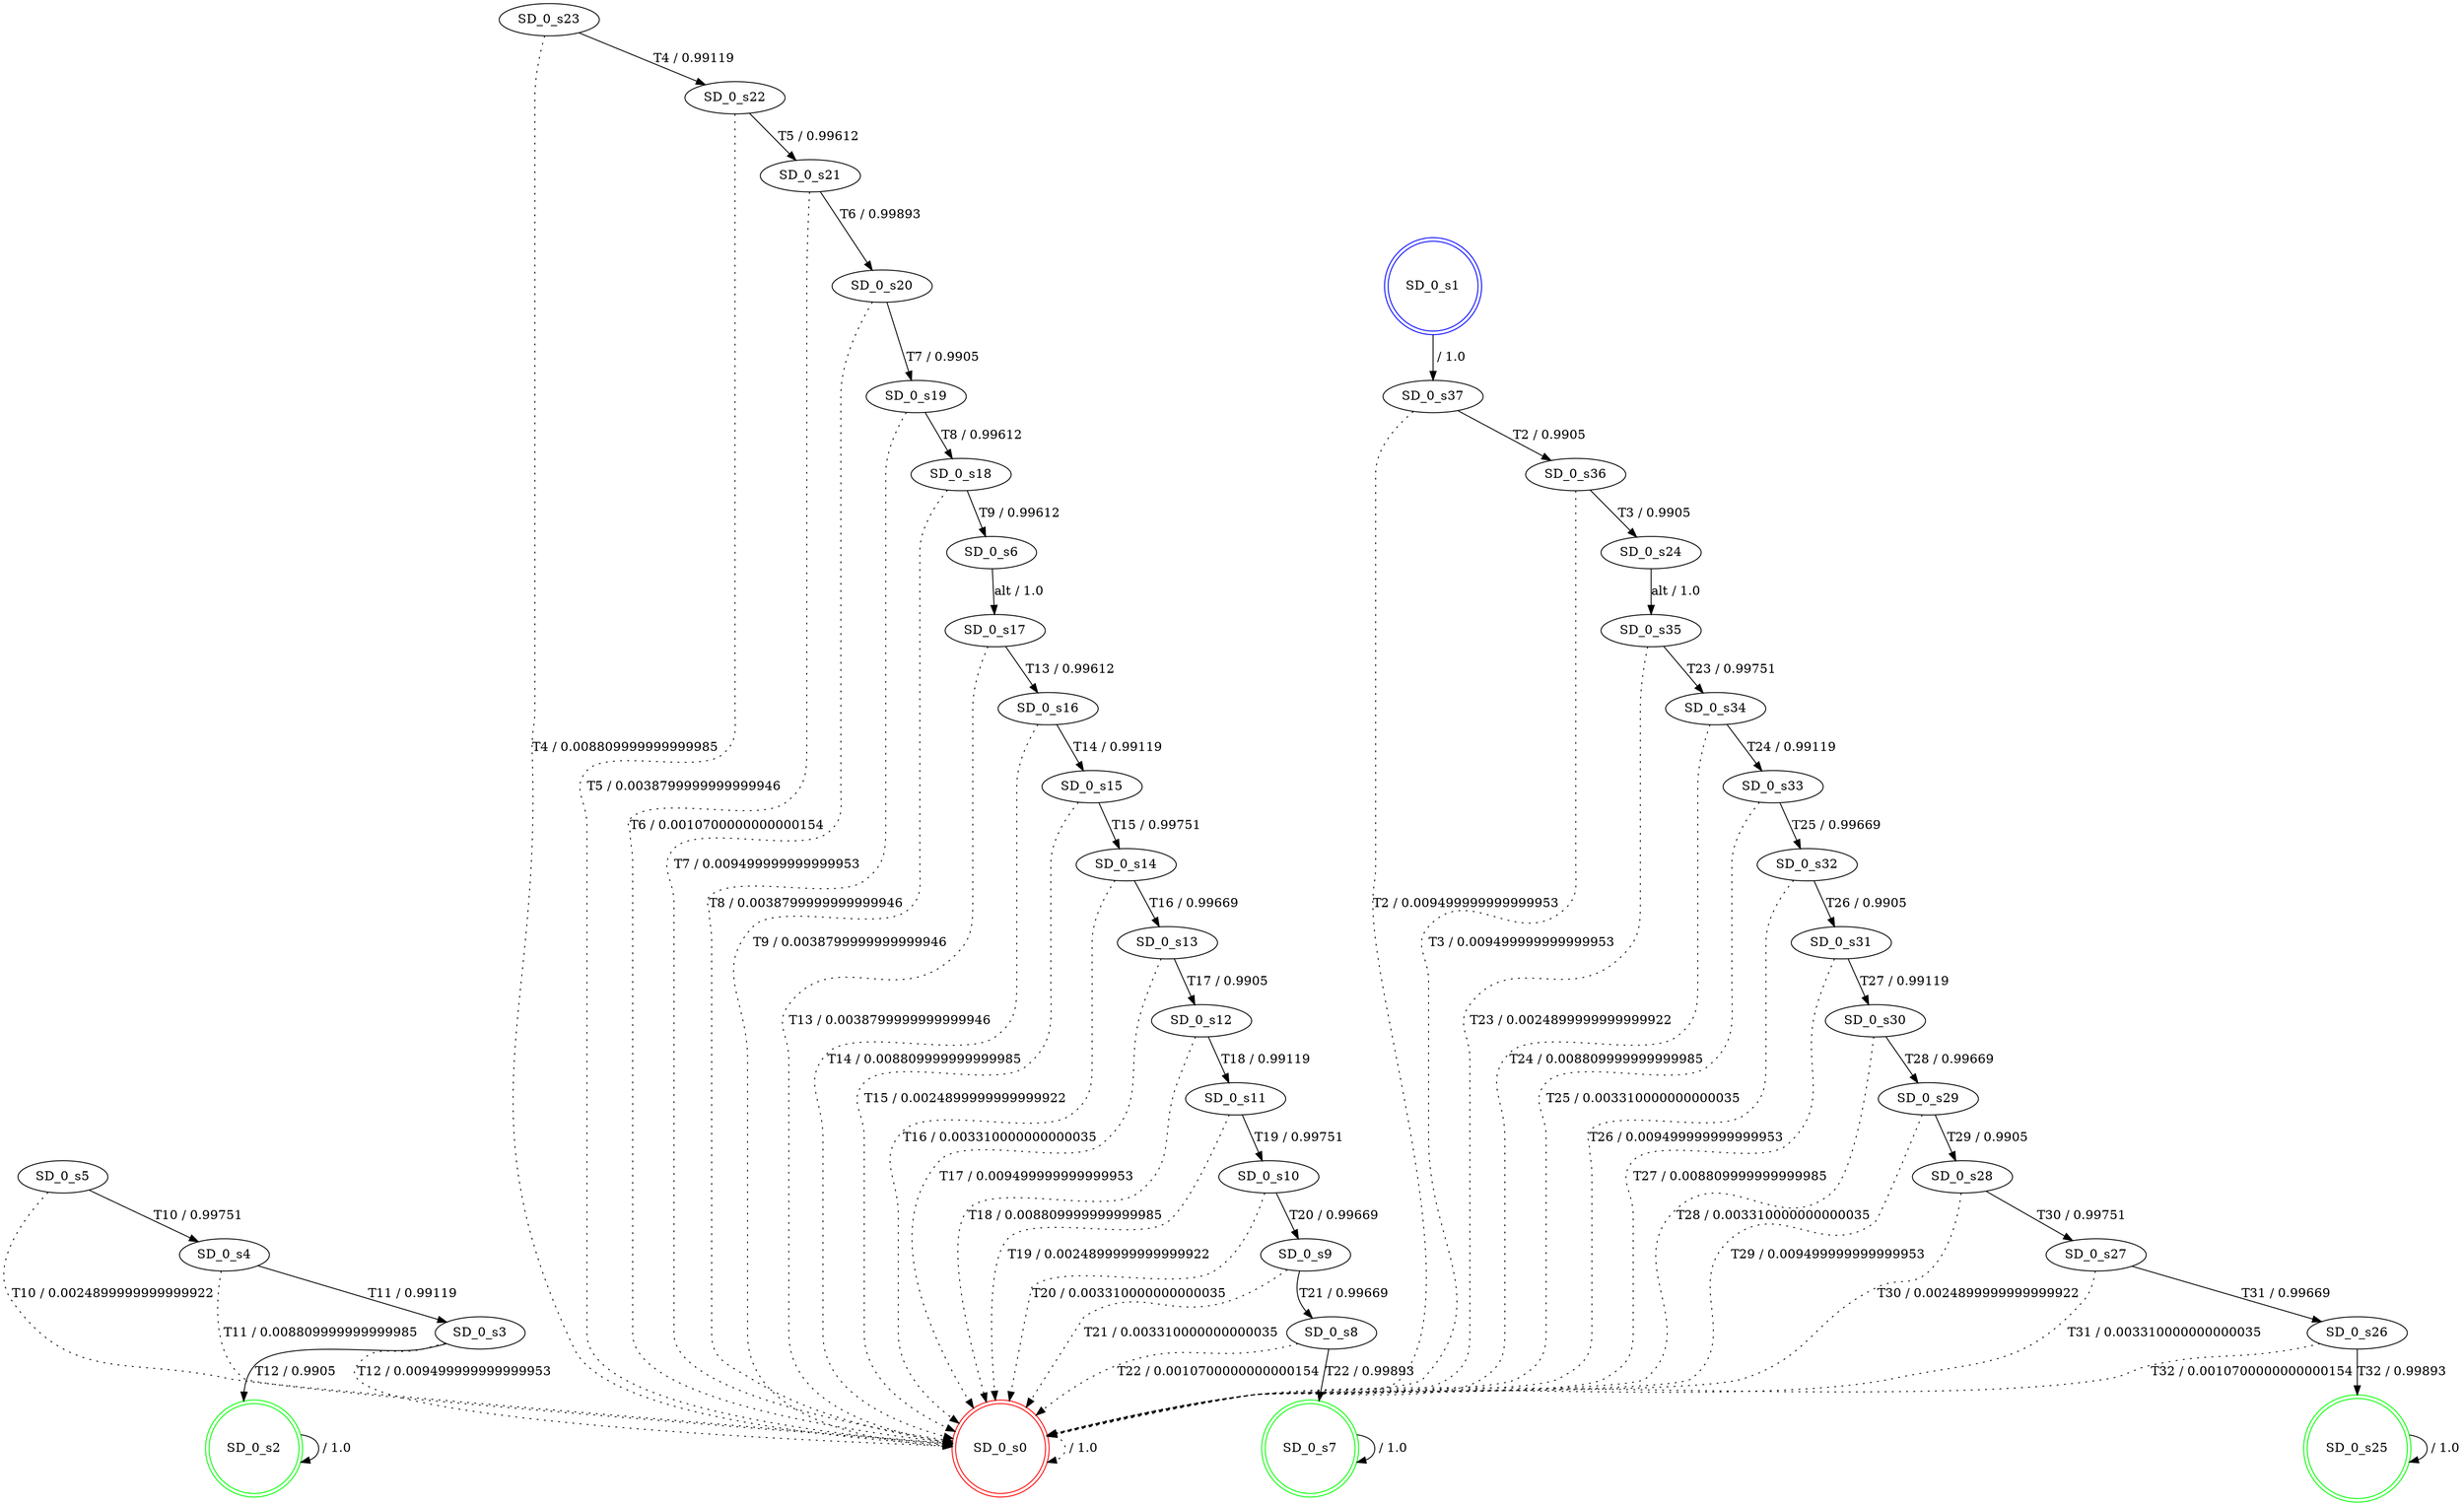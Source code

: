 digraph graphname {
SD_0_s0 [label="SD_0_s0",color=red,shape=doublecircle ];
SD_0_s1 [label="SD_0_s1",color=blue,shape=doublecircle ];
SD_0_s2 [label="SD_0_s2",color=green,shape=doublecircle ];
SD_0_s3 [label="SD_0_s3" ];
SD_0_s4 [label="SD_0_s4" ];
SD_0_s5 [label="SD_0_s5" ];
SD_0_s6 [label="SD_0_s6" ];
SD_0_s7 [label="SD_0_s7",color=green,shape=doublecircle ];
SD_0_s8 [label="SD_0_s8" ];
SD_0_s9 [label="SD_0_s9" ];
SD_0_s10 [label="SD_0_s10" ];
SD_0_s11 [label="SD_0_s11" ];
SD_0_s12 [label="SD_0_s12" ];
SD_0_s13 [label="SD_0_s13" ];
SD_0_s14 [label="SD_0_s14" ];
SD_0_s15 [label="SD_0_s15" ];
SD_0_s16 [label="SD_0_s16" ];
SD_0_s17 [label="SD_0_s17" ];
SD_0_s18 [label="SD_0_s18" ];
SD_0_s19 [label="SD_0_s19" ];
SD_0_s20 [label="SD_0_s20" ];
SD_0_s21 [label="SD_0_s21" ];
SD_0_s22 [label="SD_0_s22" ];
SD_0_s23 [label="SD_0_s23" ];
SD_0_s24 [label="SD_0_s24" ];
SD_0_s25 [label="SD_0_s25",color=green,shape=doublecircle ];
SD_0_s26 [label="SD_0_s26" ];
SD_0_s27 [label="SD_0_s27" ];
SD_0_s28 [label="SD_0_s28" ];
SD_0_s29 [label="SD_0_s29" ];
SD_0_s30 [label="SD_0_s30" ];
SD_0_s31 [label="SD_0_s31" ];
SD_0_s32 [label="SD_0_s32" ];
SD_0_s33 [label="SD_0_s33" ];
SD_0_s34 [label="SD_0_s34" ];
SD_0_s35 [label="SD_0_s35" ];
SD_0_s36 [label="SD_0_s36" ];
SD_0_s37 [label="SD_0_s37" ];
SD_0_s0 -> SD_0_s0 [label=" / 1.0", style=dotted];
SD_0_s1 -> SD_0_s37 [label=" / 1.0"];
SD_0_s2 -> SD_0_s2 [label=" / 1.0"];
SD_0_s3 -> SD_0_s2 [label="T12 / 0.9905"];
SD_0_s3 -> SD_0_s0 [label="T12 / 0.009499999999999953", style=dotted];
SD_0_s4 -> SD_0_s3 [label="T11 / 0.99119"];
SD_0_s4 -> SD_0_s0 [label="T11 / 0.008809999999999985", style=dotted];
SD_0_s5 -> SD_0_s4 [label="T10 / 0.99751"];
SD_0_s5 -> SD_0_s0 [label="T10 / 0.0024899999999999922", style=dotted];
SD_0_s6 -> SD_0_s17 [label="alt / 1.0"];
SD_0_s7 -> SD_0_s7 [label=" / 1.0"];
SD_0_s8 -> SD_0_s7 [label="T22 / 0.99893"];
SD_0_s8 -> SD_0_s0 [label="T22 / 0.0010700000000000154", style=dotted];
SD_0_s9 -> SD_0_s8 [label="T21 / 0.99669"];
SD_0_s9 -> SD_0_s0 [label="T21 / 0.003310000000000035", style=dotted];
SD_0_s10 -> SD_0_s9 [label="T20 / 0.99669"];
SD_0_s10 -> SD_0_s0 [label="T20 / 0.003310000000000035", style=dotted];
SD_0_s11 -> SD_0_s10 [label="T19 / 0.99751"];
SD_0_s11 -> SD_0_s0 [label="T19 / 0.0024899999999999922", style=dotted];
SD_0_s12 -> SD_0_s11 [label="T18 / 0.99119"];
SD_0_s12 -> SD_0_s0 [label="T18 / 0.008809999999999985", style=dotted];
SD_0_s13 -> SD_0_s12 [label="T17 / 0.9905"];
SD_0_s13 -> SD_0_s0 [label="T17 / 0.009499999999999953", style=dotted];
SD_0_s14 -> SD_0_s13 [label="T16 / 0.99669"];
SD_0_s14 -> SD_0_s0 [label="T16 / 0.003310000000000035", style=dotted];
SD_0_s15 -> SD_0_s14 [label="T15 / 0.99751"];
SD_0_s15 -> SD_0_s0 [label="T15 / 0.0024899999999999922", style=dotted];
SD_0_s16 -> SD_0_s15 [label="T14 / 0.99119"];
SD_0_s16 -> SD_0_s0 [label="T14 / 0.008809999999999985", style=dotted];
SD_0_s17 -> SD_0_s16 [label="T13 / 0.99612"];
SD_0_s17 -> SD_0_s0 [label="T13 / 0.0038799999999999946", style=dotted];
SD_0_s18 -> SD_0_s6 [label="T9 / 0.99612"];
SD_0_s18 -> SD_0_s0 [label="T9 / 0.0038799999999999946", style=dotted];
SD_0_s19 -> SD_0_s18 [label="T8 / 0.99612"];
SD_0_s19 -> SD_0_s0 [label="T8 / 0.0038799999999999946", style=dotted];
SD_0_s20 -> SD_0_s19 [label="T7 / 0.9905"];
SD_0_s20 -> SD_0_s0 [label="T7 / 0.009499999999999953", style=dotted];
SD_0_s21 -> SD_0_s20 [label="T6 / 0.99893"];
SD_0_s21 -> SD_0_s0 [label="T6 / 0.0010700000000000154", style=dotted];
SD_0_s22 -> SD_0_s21 [label="T5 / 0.99612"];
SD_0_s22 -> SD_0_s0 [label="T5 / 0.0038799999999999946", style=dotted];
SD_0_s23 -> SD_0_s22 [label="T4 / 0.99119"];
SD_0_s23 -> SD_0_s0 [label="T4 / 0.008809999999999985", style=dotted];
SD_0_s24 -> SD_0_s35 [label="alt / 1.0"];
SD_0_s25 -> SD_0_s25 [label=" / 1.0"];
SD_0_s26 -> SD_0_s25 [label="T32 / 0.99893"];
SD_0_s26 -> SD_0_s0 [label="T32 / 0.0010700000000000154", style=dotted];
SD_0_s27 -> SD_0_s26 [label="T31 / 0.99669"];
SD_0_s27 -> SD_0_s0 [label="T31 / 0.003310000000000035", style=dotted];
SD_0_s28 -> SD_0_s27 [label="T30 / 0.99751"];
SD_0_s28 -> SD_0_s0 [label="T30 / 0.0024899999999999922", style=dotted];
SD_0_s29 -> SD_0_s28 [label="T29 / 0.9905"];
SD_0_s29 -> SD_0_s0 [label="T29 / 0.009499999999999953", style=dotted];
SD_0_s30 -> SD_0_s29 [label="T28 / 0.99669"];
SD_0_s30 -> SD_0_s0 [label="T28 / 0.003310000000000035", style=dotted];
SD_0_s31 -> SD_0_s30 [label="T27 / 0.99119"];
SD_0_s31 -> SD_0_s0 [label="T27 / 0.008809999999999985", style=dotted];
SD_0_s32 -> SD_0_s31 [label="T26 / 0.9905"];
SD_0_s32 -> SD_0_s0 [label="T26 / 0.009499999999999953", style=dotted];
SD_0_s33 -> SD_0_s32 [label="T25 / 0.99669"];
SD_0_s33 -> SD_0_s0 [label="T25 / 0.003310000000000035", style=dotted];
SD_0_s34 -> SD_0_s33 [label="T24 / 0.99119"];
SD_0_s34 -> SD_0_s0 [label="T24 / 0.008809999999999985", style=dotted];
SD_0_s35 -> SD_0_s34 [label="T23 / 0.99751"];
SD_0_s35 -> SD_0_s0 [label="T23 / 0.0024899999999999922", style=dotted];
SD_0_s36 -> SD_0_s24 [label="T3 / 0.9905"];
SD_0_s36 -> SD_0_s0 [label="T3 / 0.009499999999999953", style=dotted];
SD_0_s37 -> SD_0_s36 [label="T2 / 0.9905"];
SD_0_s37 -> SD_0_s0 [label="T2 / 0.009499999999999953", style=dotted];
}